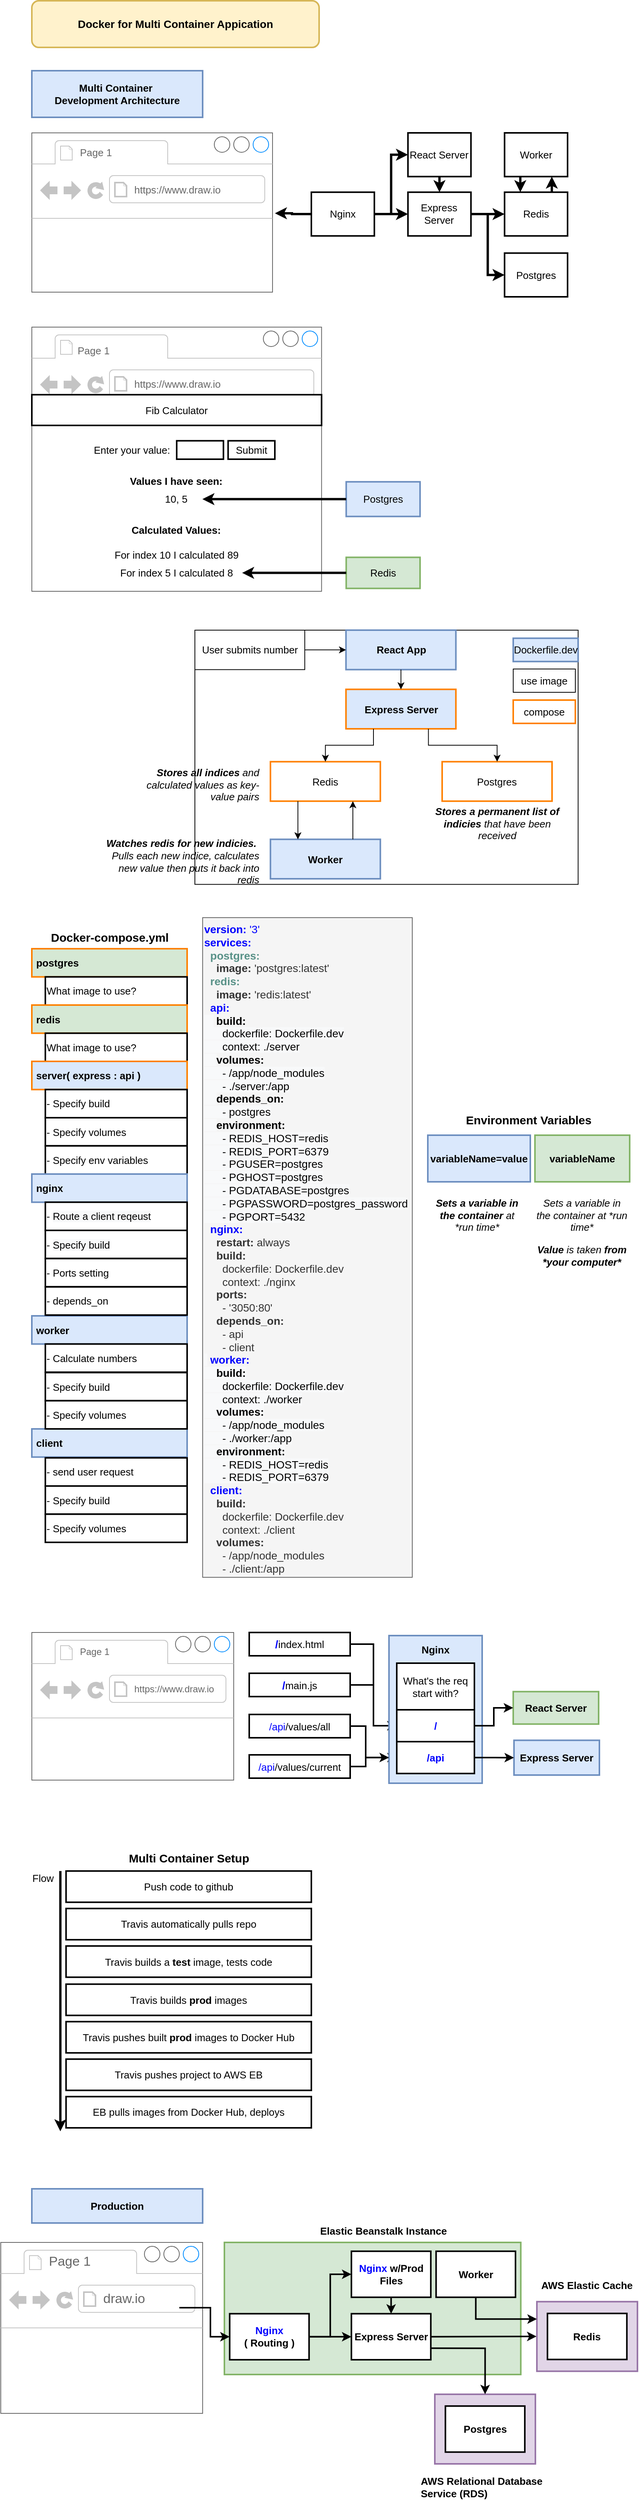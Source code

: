 <mxfile type="device" version="12.6.6"><diagram id="E0kBvN3YvhukCANaVCDS" name="Page-1"><mxGraphModel grid="1" shadow="0" math="0" pageHeight="1169" pageWidth="827" pageScale="1" page="1" fold="1" arrows="1" connect="1" tooltips="1" guides="1" gridSize="10" dy="-377" dx="1422"><root><mxCell id="0"/><mxCell id="1" parent="0"/><mxCell id="G81e2i-982NNiIxAVMLw-1" value="&lt;font style=&quot;font-size: 14px&quot;&gt;&lt;b&gt;Docker for Multi Container Appication&lt;/b&gt;&lt;/font&gt;" parent="1" vertex="1" style="rounded=1;whiteSpace=wrap;html=1;strokeWidth=2;fillColor=#fff2cc;strokeColor=#d6b656;"><mxGeometry as="geometry" height="60" width="370" y="1180" x="40"/></mxCell><mxCell id="G81e2i-982NNiIxAVMLw-2" value="" parent="1" vertex="1" style="strokeWidth=1;shadow=0;dashed=0;align=center;html=1;shape=mxgraph.mockup.containers.browserWindow;rSize=0;fillColor=#ffffff;strokeColor=#666666;mainText=,;recursiveResize=0;fontSize=13;"><mxGeometry as="geometry" height="205" width="310" y="1350" x="40"/></mxCell><mxCell id="G81e2i-982NNiIxAVMLw-3" value="Page 1" parent="G81e2i-982NNiIxAVMLw-2" vertex="1" style="strokeWidth=1;shadow=0;dashed=0;align=center;html=1;shape=mxgraph.mockup.containers.anchor;fontSize=13;fontColor=#666666;align=left;"><mxGeometry as="geometry" height="26" width="110" y="12" x="60"/></mxCell><mxCell id="G81e2i-982NNiIxAVMLw-4" value="https://www.draw.io" parent="G81e2i-982NNiIxAVMLw-2" vertex="1" style="strokeWidth=1;shadow=0;dashed=0;align=center;html=1;shape=mxgraph.mockup.containers.anchor;rSize=0;fontSize=13;fontColor=#666666;align=left;"><mxGeometry as="geometry" height="26" width="250" y="60" x="130"/></mxCell><mxCell id="G81e2i-982NNiIxAVMLw-5" parent="1" style="edgeStyle=orthogonalEdgeStyle;rounded=0;html=1;exitX=0;exitY=0.5;jettySize=auto;orthogonalLoop=1;strokeWidth=3;fontSize=13;entryX=1.01;entryY=0.505;entryDx=0;entryDy=0;entryPerimeter=0;" edge="1" target="G81e2i-982NNiIxAVMLw-2" source="G81e2i-982NNiIxAVMLw-8"><mxGeometry as="geometry" relative="1"><mxPoint as="targetPoint" y="1455" x="360"/></mxGeometry></mxCell><mxCell id="G81e2i-982NNiIxAVMLw-6" value="Multi Container&amp;nbsp;&lt;br&gt;Development Architecture" parent="1" vertex="1" style="rounded=0;whiteSpace=wrap;html=1;strokeWidth=2;fontSize=13;align=center;fillColor=#dae8fc;strokeColor=#6c8ebf;fontStyle=1"><mxGeometry as="geometry" height="60" width="220" y="1270" x="40"/></mxCell><mxCell id="G81e2i-982NNiIxAVMLw-7" value="" parent="1" vertex="1" style="group" connectable="0"><mxGeometry as="geometry" height="211" width="330" y="1350" x="400"/></mxCell><mxCell id="G81e2i-982NNiIxAVMLw-8" value="Nginx" parent="G81e2i-982NNiIxAVMLw-7" vertex="1" style="rounded=0;whiteSpace=wrap;html=1;strokeWidth=2;fontSize=13;align=center;"><mxGeometry as="geometry" height="56.267" width="81.148" y="76.362"/></mxCell><mxCell id="G81e2i-982NNiIxAVMLw-9" value="React Server" parent="G81e2i-982NNiIxAVMLw-7" vertex="1" style="rounded=0;whiteSpace=wrap;html=1;strokeWidth=2;fontSize=13;align=center;"><mxGeometry as="geometry" height="56.267" width="81.148" x="124.426"/></mxCell><mxCell id="G81e2i-982NNiIxAVMLw-10" parent="G81e2i-982NNiIxAVMLw-7" style="edgeStyle=orthogonalEdgeStyle;rounded=0;html=1;exitX=1;exitY=0.5;entryX=0;entryY=0.5;jettySize=auto;orthogonalLoop=1;strokeWidth=3;fontSize=13;" edge="1" target="G81e2i-982NNiIxAVMLw-9" source="G81e2i-982NNiIxAVMLw-8"><mxGeometry as="geometry" relative="1"/></mxCell><mxCell id="G81e2i-982NNiIxAVMLw-11" value="Express Server" parent="G81e2i-982NNiIxAVMLw-7" vertex="1" style="rounded=0;whiteSpace=wrap;html=1;strokeWidth=2;fontSize=13;align=center;"><mxGeometry as="geometry" height="56.267" width="81.148" y="76.362" x="124.426"/></mxCell><mxCell id="G81e2i-982NNiIxAVMLw-12" parent="G81e2i-982NNiIxAVMLw-7" style="edgeStyle=orthogonalEdgeStyle;rounded=0;html=1;exitX=1;exitY=0.5;jettySize=auto;orthogonalLoop=1;strokeWidth=3;fontSize=13;" edge="1" target="G81e2i-982NNiIxAVMLw-11" source="G81e2i-982NNiIxAVMLw-8"><mxGeometry as="geometry" relative="1"/></mxCell><mxCell id="G81e2i-982NNiIxAVMLw-13" parent="G81e2i-982NNiIxAVMLw-7" style="edgeStyle=orthogonalEdgeStyle;rounded=0;html=1;exitX=0.5;exitY=1;entryX=0.5;entryY=0;jettySize=auto;orthogonalLoop=1;strokeWidth=3;fontSize=13;" edge="1" target="G81e2i-982NNiIxAVMLw-11" source="G81e2i-982NNiIxAVMLw-9"><mxGeometry as="geometry" relative="1"/></mxCell><mxCell id="G81e2i-982NNiIxAVMLw-14" value="Redis" parent="G81e2i-982NNiIxAVMLw-7" vertex="1" style="rounded=0;whiteSpace=wrap;html=1;strokeWidth=2;fontSize=13;align=center;"><mxGeometry as="geometry" height="56.267" width="81.148" y="76.362" x="248.852"/></mxCell><mxCell id="G81e2i-982NNiIxAVMLw-15" parent="G81e2i-982NNiIxAVMLw-7" style="edgeStyle=orthogonalEdgeStyle;rounded=0;html=1;exitX=1;exitY=0.5;jettySize=auto;orthogonalLoop=1;strokeWidth=3;fontSize=13;" edge="1" target="G81e2i-982NNiIxAVMLw-14" source="G81e2i-982NNiIxAVMLw-11"><mxGeometry as="geometry" relative="1"/></mxCell><mxCell id="G81e2i-982NNiIxAVMLw-16" value="Postgres" parent="G81e2i-982NNiIxAVMLw-7" vertex="1" style="rounded=0;whiteSpace=wrap;html=1;strokeWidth=2;fontSize=13;align=center;"><mxGeometry as="geometry" height="56.267" width="81.148" y="154.733" x="248.852"/></mxCell><mxCell id="G81e2i-982NNiIxAVMLw-17" parent="G81e2i-982NNiIxAVMLw-7" style="edgeStyle=orthogonalEdgeStyle;rounded=0;html=1;exitX=1;exitY=0.5;entryX=0;entryY=0.5;jettySize=auto;orthogonalLoop=1;strokeWidth=3;fontSize=13;" edge="1" target="G81e2i-982NNiIxAVMLw-16" source="G81e2i-982NNiIxAVMLw-11"><mxGeometry as="geometry" relative="1"/></mxCell><mxCell id="G81e2i-982NNiIxAVMLw-18" parent="G81e2i-982NNiIxAVMLw-7" style="edgeStyle=orthogonalEdgeStyle;rounded=0;html=1;exitX=0.25;exitY=1;entryX=0.25;entryY=0;jettySize=auto;orthogonalLoop=1;strokeWidth=3;fontSize=13;" edge="1" target="G81e2i-982NNiIxAVMLw-14" source="G81e2i-982NNiIxAVMLw-19"><mxGeometry as="geometry" relative="1"/></mxCell><mxCell id="G81e2i-982NNiIxAVMLw-19" value="Worker" parent="G81e2i-982NNiIxAVMLw-7" vertex="1" style="rounded=0;whiteSpace=wrap;html=1;strokeWidth=2;fontSize=13;align=center;"><mxGeometry as="geometry" height="56.267" width="81.148" x="248.852"/></mxCell><mxCell id="G81e2i-982NNiIxAVMLw-20" parent="G81e2i-982NNiIxAVMLw-7" style="edgeStyle=orthogonalEdgeStyle;rounded=0;html=1;exitX=0.75;exitY=0;entryX=0.75;entryY=1;jettySize=auto;orthogonalLoop=1;strokeWidth=3;fontSize=13;" edge="1" target="G81e2i-982NNiIxAVMLw-19" source="G81e2i-982NNiIxAVMLw-14"><mxGeometry as="geometry" relative="1"/></mxCell><mxCell id="G81e2i-982NNiIxAVMLw-21" value="" parent="1" vertex="1" style="group" connectable="0"><mxGeometry as="geometry" height="340" width="500" y="1600" x="40"/></mxCell><mxCell id="G81e2i-982NNiIxAVMLw-22" value="Redis" parent="G81e2i-982NNiIxAVMLw-21" vertex="1" style="rounded=0;whiteSpace=wrap;html=1;strokeWidth=2;fontSize=13;align=center;fillColor=#d5e8d4;strokeColor=#82b366;"><mxGeometry as="geometry" height="40" width="95.12" y="296.28" x="404.88"/></mxCell><mxCell id="G81e2i-982NNiIxAVMLw-23" value="Postgres" parent="G81e2i-982NNiIxAVMLw-21" vertex="1" style="rounded=0;whiteSpace=wrap;html=1;strokeWidth=2;fontSize=13;align=center;fillColor=#dae8fc;strokeColor=#6c8ebf;"><mxGeometry as="geometry" height="44.6" width="95.12" y="199.1" x="404.88"/></mxCell><mxCell id="G81e2i-982NNiIxAVMLw-24" value="" parent="G81e2i-982NNiIxAVMLw-21" vertex="1" style="group" connectable="0"><mxGeometry as="geometry" height="340" width="373.17"/></mxCell><mxCell id="G81e2i-982NNiIxAVMLw-25" value="" parent="G81e2i-982NNiIxAVMLw-24" vertex="1" style="strokeWidth=1;shadow=0;dashed=0;align=center;html=1;shape=mxgraph.mockup.containers.browserWindow;rSize=0;fillColor=#ffffff;strokeColor=#666666;mainText=,;recursiveResize=0;fontSize=13;"><mxGeometry as="geometry" height="340" width="373.17"/></mxCell><mxCell id="G81e2i-982NNiIxAVMLw-26" value="Page 1" parent="G81e2i-982NNiIxAVMLw-24" vertex="1" style="strokeWidth=1;shadow=0;dashed=0;align=center;html=1;shape=mxgraph.mockup.containers.anchor;fontSize=13;fontColor=#666666;align=left;"><mxGeometry as="geometry" height="20.558" width="66.208" y="19.998" x="57.184"/></mxCell><mxCell id="G81e2i-982NNiIxAVMLw-27" value="https://www.draw.io" parent="G81e2i-982NNiIxAVMLw-24" vertex="1" style="strokeWidth=1;shadow=0;dashed=0;align=center;html=1;shape=mxgraph.mockup.containers.anchor;rSize=0;fontSize=13;fontColor=#666666;align=left;"><mxGeometry as="geometry" height="20.558" width="150.472" y="63.002" x="129.996"/></mxCell><mxCell id="G81e2i-982NNiIxAVMLw-28" value="Fib Calculator" parent="G81e2i-982NNiIxAVMLw-24" vertex="1" style="rounded=0;whiteSpace=wrap;html=1;strokeWidth=2;fontSize=13;align=center;"><mxGeometry as="geometry" height="39.535" width="373.17" y="86.977"/></mxCell><mxCell id="G81e2i-982NNiIxAVMLw-29" value="" parent="G81e2i-982NNiIxAVMLw-24" vertex="1" style="rounded=0;whiteSpace=wrap;html=1;strokeWidth=2;fontSize=13;align=center;"><mxGeometry as="geometry" height="23.721" width="60.189" y="146.279" x="186.585"/></mxCell><mxCell id="G81e2i-982NNiIxAVMLw-30" value="Submit" parent="G81e2i-982NNiIxAVMLw-24" vertex="1" style="rounded=0;whiteSpace=wrap;html=1;strokeWidth=2;fontSize=13;align=center;"><mxGeometry as="geometry" height="23.721" width="60.189" y="146.279" x="252.793"/></mxCell><mxCell id="G81e2i-982NNiIxAVMLw-31" value="Enter your value:" parent="G81e2i-982NNiIxAVMLw-24" vertex="1" style="text;html=1;strokeColor=none;fillColor=none;align=center;verticalAlign=middle;whiteSpace=wrap;rounded=0;fontSize=13;"><mxGeometry as="geometry" height="15.814" width="102.321" y="150.233" x="78.245"/></mxCell><mxCell id="G81e2i-982NNiIxAVMLw-32" value="Values I have seen:" parent="G81e2i-982NNiIxAVMLw-24" vertex="1" style="text;html=1;strokeColor=none;fillColor=none;align=center;verticalAlign=middle;whiteSpace=wrap;rounded=0;fontSize=13;fontStyle=1"><mxGeometry as="geometry" height="15.814" width="126.396" y="189.767" x="123.387"/></mxCell><mxCell id="G81e2i-982NNiIxAVMLw-33" value="Calculated Values:" parent="G81e2i-982NNiIxAVMLw-24" vertex="1" style="text;html=1;strokeColor=none;fillColor=none;align=center;verticalAlign=middle;whiteSpace=wrap;rounded=0;fontSize=13;fontStyle=1"><mxGeometry as="geometry" height="15.814" width="126.396" y="253.023" x="123.387"/></mxCell><mxCell id="G81e2i-982NNiIxAVMLw-34" value="For index 10 I calculated 89" parent="G81e2i-982NNiIxAVMLw-24" vertex="1" style="text;html=1;strokeColor=none;fillColor=none;align=center;verticalAlign=middle;whiteSpace=wrap;rounded=0;fontSize=13;"><mxGeometry as="geometry" height="15.814" width="168.528" y="284.651" x="102.321"/></mxCell><mxCell id="G81e2i-982NNiIxAVMLw-35" value="For index 5 I calculated 8" parent="G81e2i-982NNiIxAVMLw-24" vertex="1" style="text;html=1;strokeColor=none;fillColor=none;align=center;verticalAlign=middle;whiteSpace=wrap;rounded=0;fontSize=13;"><mxGeometry as="geometry" height="15.814" width="168.528" y="308.372" x="102.321"/></mxCell><mxCell id="G81e2i-982NNiIxAVMLw-36" value="10, 5" parent="G81e2i-982NNiIxAVMLw-24" vertex="1" style="text;html=1;strokeColor=none;fillColor=none;align=center;verticalAlign=middle;whiteSpace=wrap;rounded=0;fontSize=13;"><mxGeometry as="geometry" height="15.814" width="66.208" y="213.488" x="153.481"/></mxCell><mxCell id="G81e2i-982NNiIxAVMLw-37" parent="G81e2i-982NNiIxAVMLw-21" style="edgeStyle=orthogonalEdgeStyle;rounded=0;orthogonalLoop=1;jettySize=auto;html=1;fontSize=13;strokeWidth=3;" edge="1" target="G81e2i-982NNiIxAVMLw-35" source="G81e2i-982NNiIxAVMLw-22"><mxGeometry as="geometry" relative="1"/></mxCell><mxCell id="G81e2i-982NNiIxAVMLw-38" parent="G81e2i-982NNiIxAVMLw-21" style="edgeStyle=orthogonalEdgeStyle;rounded=0;html=1;exitX=0;exitY=0.5;jettySize=auto;orthogonalLoop=1;strokeWidth=3;fontSize=13;" edge="1" target="G81e2i-982NNiIxAVMLw-36" source="G81e2i-982NNiIxAVMLw-23"><mxGeometry as="geometry" relative="1"/></mxCell><mxCell id="G81e2i-982NNiIxAVMLw-39" value="" parent="1" vertex="1" style="group" connectable="0"><mxGeometry as="geometry" height="327.21" width="493.6" y="1990" x="250"/></mxCell><mxCell id="G81e2i-982NNiIxAVMLw-40" value="" parent="G81e2i-982NNiIxAVMLw-39" vertex="1" style="group;strokeColor=#000000;" connectable="0"><mxGeometry as="geometry" height="327.21" width="493.6"/></mxCell><mxCell id="G81e2i-982NNiIxAVMLw-41" value="User submits number" parent="G81e2i-982NNiIxAVMLw-40" vertex="1" style="rounded=0;whiteSpace=wrap;html=1;strokeWidth=1;fontSize=13;align=center;"><mxGeometry as="geometry" height="50.794" width="141.538"/></mxCell><mxCell id="G81e2i-982NNiIxAVMLw-42" value="React App" parent="G81e2i-982NNiIxAVMLw-40" vertex="1" style="rounded=0;whiteSpace=wrap;html=1;strokeWidth=2;fontSize=13;align=center;fontStyle=1;fillColor=#dae8fc;strokeColor=#6c8ebf;"><mxGeometry as="geometry" height="50.794" width="141.538" x="194.615"/></mxCell><mxCell id="G81e2i-982NNiIxAVMLw-43" value="Express Server" parent="G81e2i-982NNiIxAVMLw-40" vertex="1" style="rounded=0;whiteSpace=wrap;html=1;strokeWidth=2;fontSize=13;align=center;fontStyle=1;fillColor=#dae8fc;strokeColor=#FF8000;"><mxGeometry as="geometry" height="50.794" width="141.538" y="76.19" x="194.615"/></mxCell><mxCell id="G81e2i-982NNiIxAVMLw-44" value="Postgres" parent="G81e2i-982NNiIxAVMLw-40" vertex="1" style="rounded=0;whiteSpace=wrap;html=1;strokeWidth=2;fontSize=13;align=center;fontStyle=0;strokeColor=#FF8000;"><mxGeometry as="geometry" height="50.794" width="141.538" y="169.312" x="318.462"/></mxCell><mxCell id="G81e2i-982NNiIxAVMLw-45" value="Redis" parent="G81e2i-982NNiIxAVMLw-40" vertex="1" style="rounded=0;whiteSpace=wrap;html=1;strokeWidth=2;fontSize=13;align=center;fontStyle=0;strokeColor=#FF8000;"><mxGeometry as="geometry" height="50.794" width="141.538" y="169.312" x="97.308"/></mxCell><mxCell id="G81e2i-982NNiIxAVMLw-46" value="Worker" parent="G81e2i-982NNiIxAVMLw-40" vertex="1" style="rounded=0;whiteSpace=wrap;html=1;strokeWidth=2;fontSize=13;align=center;fontStyle=1;fillColor=#dae8fc;strokeColor=#6c8ebf;"><mxGeometry as="geometry" height="50.794" width="141.538" y="269.206" x="97.308"/></mxCell><mxCell id="G81e2i-982NNiIxAVMLw-47" parent="G81e2i-982NNiIxAVMLw-40" style="edgeStyle=orthogonalEdgeStyle;rounded=0;html=1;exitX=1;exitY=0.5;jettySize=auto;orthogonalLoop=1;strokeWidth=1;fontSize=13;" edge="1" target="G81e2i-982NNiIxAVMLw-42" source="G81e2i-982NNiIxAVMLw-41"><mxGeometry as="geometry" relative="1"/></mxCell><mxCell id="G81e2i-982NNiIxAVMLw-48" parent="G81e2i-982NNiIxAVMLw-40" style="edgeStyle=orthogonalEdgeStyle;rounded=0;html=1;exitX=0.5;exitY=1;jettySize=auto;orthogonalLoop=1;strokeWidth=1;fontSize=13;" edge="1" target="G81e2i-982NNiIxAVMLw-43" source="G81e2i-982NNiIxAVMLw-42"><mxGeometry as="geometry" relative="1"/></mxCell><mxCell id="G81e2i-982NNiIxAVMLw-49" parent="G81e2i-982NNiIxAVMLw-40" style="edgeStyle=orthogonalEdgeStyle;rounded=0;html=1;exitX=0.75;exitY=1;jettySize=auto;orthogonalLoop=1;strokeWidth=1;fontSize=13;" edge="1" target="G81e2i-982NNiIxAVMLw-44" source="G81e2i-982NNiIxAVMLw-43"><mxGeometry as="geometry" relative="1"/></mxCell><mxCell id="G81e2i-982NNiIxAVMLw-50" parent="G81e2i-982NNiIxAVMLw-40" style="edgeStyle=orthogonalEdgeStyle;rounded=0;html=1;exitX=0.25;exitY=1;entryX=0.5;entryY=0;jettySize=auto;orthogonalLoop=1;strokeWidth=1;fontSize=13;" edge="1" target="G81e2i-982NNiIxAVMLw-45" source="G81e2i-982NNiIxAVMLw-43"><mxGeometry as="geometry" relative="1"/></mxCell><mxCell id="G81e2i-982NNiIxAVMLw-51" parent="G81e2i-982NNiIxAVMLw-40" style="edgeStyle=orthogonalEdgeStyle;rounded=0;html=1;exitX=0.25;exitY=1;entryX=0.25;entryY=0;jettySize=auto;orthogonalLoop=1;strokeWidth=1;fontSize=13;" edge="1" target="G81e2i-982NNiIxAVMLw-46" source="G81e2i-982NNiIxAVMLw-45"><mxGeometry as="geometry" relative="1"/></mxCell><mxCell id="G81e2i-982NNiIxAVMLw-52" parent="G81e2i-982NNiIxAVMLw-40" style="edgeStyle=orthogonalEdgeStyle;rounded=0;html=1;exitX=0.75;exitY=0;entryX=0.75;entryY=1;jettySize=auto;orthogonalLoop=1;strokeWidth=1;fontSize=13;" edge="1" target="G81e2i-982NNiIxAVMLw-45" source="G81e2i-982NNiIxAVMLw-46"><mxGeometry as="geometry" relative="1"/></mxCell><mxCell id="G81e2i-982NNiIxAVMLw-53" value="&lt;b&gt;Stores a permanent list of indicies&lt;/b&gt; that have been received" parent="G81e2i-982NNiIxAVMLw-40" vertex="1" style="text;html=1;strokeColor=none;fillColor=none;align=center;verticalAlign=middle;whiteSpace=wrap;rounded=0;fontSize=13;fontStyle=2;strokeWidth=1;"><mxGeometry as="geometry" height="58" width="175" y="220.11" x="301.73"/></mxCell><mxCell id="G81e2i-982NNiIxAVMLw-54" value="&lt;b&gt;Stores all indices&lt;/b&gt; and calculated values as key-value pairs" parent="G81e2i-982NNiIxAVMLw-40" vertex="1" style="text;html=1;strokeColor=none;fillColor=none;align=right;verticalAlign=middle;whiteSpace=wrap;rounded=0;fontSize=13;fontStyle=2;strokeWidth=1;"><mxGeometry as="geometry" height="58" width="175" y="170" x="-90"/></mxCell><mxCell id="G81e2i-982NNiIxAVMLw-55" value="&lt;b&gt;Watches redis for new indicies.&lt;/b&gt;&amp;nbsp; Pulls each new indice, calculates new value then puts it back into redis" parent="G81e2i-982NNiIxAVMLw-40" vertex="1" style="text;html=1;strokeColor=none;fillColor=none;align=right;verticalAlign=middle;whiteSpace=wrap;rounded=0;fontSize=13;fontStyle=2;strokeWidth=1;"><mxGeometry as="geometry" height="58" width="205" y="269.21" x="-120"/></mxCell><mxCell id="e1HTpiHusppw3gyKf6fD-1" value="Dockerfile.dev" parent="G81e2i-982NNiIxAVMLw-40" vertex="1" style="rounded=0;whiteSpace=wrap;html=1;strokeWidth=2;fontSize=13;align=center;fontStyle=0;fillColor=#dae8fc;strokeColor=#6c8ebf;"><mxGeometry as="geometry" height="30" width="83.6" y="10.4" x="410"/></mxCell><mxCell id="e1HTpiHusppw3gyKf6fD-2" value="use image" parent="1" vertex="1" style="rounded=0;whiteSpace=wrap;html=1;strokeWidth=1;fontSize=13;align=center;fontStyle=0"><mxGeometry as="geometry" height="30" width="80" y="2040" x="660"/></mxCell><mxCell id="e1HTpiHusppw3gyKf6fD-3" value="Docker-compose.yml" parent="1" vertex="1" style="text;html=1;strokeColor=none;fillColor=none;align=center;verticalAlign=middle;whiteSpace=wrap;rounded=0;fontSize=15;fontStyle=1"><mxGeometry as="geometry" height="30" width="172.5" y="2370" x="53.75"/></mxCell><mxCell id="e1HTpiHusppw3gyKf6fD-4" value="&amp;nbsp;postgres" parent="1" vertex="1" style="rounded=0;whiteSpace=wrap;html=1;strokeWidth=2;fontSize=13;align=left;fillColor=#d5e8d4;strokeColor=#FF8000;fontStyle=1"><mxGeometry as="geometry" height="36.25" width="200" y="2400" x="40"/></mxCell><mxCell id="e1HTpiHusppw3gyKf6fD-5" value="What image to use?" parent="1" vertex="1" style="rounded=0;whiteSpace=wrap;html=1;strokeWidth=2;fontSize=13;align=left;"><mxGeometry as="geometry" height="36.25" width="182.609" y="2436.25" x="57.391"/></mxCell><mxCell id="e1HTpiHusppw3gyKf6fD-6" value="&amp;nbsp;redis" parent="1" vertex="1" style="rounded=0;whiteSpace=wrap;html=1;strokeWidth=2;fontSize=13;align=left;fillColor=#d5e8d4;strokeColor=#FF8000;fontStyle=1"><mxGeometry as="geometry" height="36.25" width="200" y="2472.5" x="40"/></mxCell><mxCell id="e1HTpiHusppw3gyKf6fD-7" value="What image to use?" parent="1" vertex="1" style="rounded=0;whiteSpace=wrap;html=1;strokeWidth=2;fontSize=13;align=left;"><mxGeometry as="geometry" height="36.25" width="182.609" y="2508.75" x="57.391"/></mxCell><mxCell id="e1HTpiHusppw3gyKf6fD-8" value="&amp;nbsp;server( express : api )" parent="1" vertex="1" style="rounded=0;whiteSpace=wrap;html=1;strokeWidth=2;fontSize=13;align=left;fillColor=#dae8fc;strokeColor=#FF8000;fontStyle=1"><mxGeometry as="geometry" height="36.25" width="200" y="2545" x="40"/></mxCell><mxCell id="e1HTpiHusppw3gyKf6fD-9" value="- Specify build" parent="1" vertex="1" style="rounded=0;whiteSpace=wrap;html=1;strokeWidth=2;fontSize=13;align=left;"><mxGeometry as="geometry" height="36.25" width="182.609" y="2581.25" x="57.391"/></mxCell><mxCell id="e1HTpiHusppw3gyKf6fD-10" value="- Specify volumes" parent="1" vertex="1" style="rounded=0;whiteSpace=wrap;html=1;strokeWidth=2;fontSize=13;align=left;"><mxGeometry as="geometry" height="36.25" width="182.609" y="2617.5" x="57.391"/></mxCell><mxCell id="e1HTpiHusppw3gyKf6fD-11" value="- Specify env variables" parent="1" vertex="1" style="rounded=0;whiteSpace=wrap;html=1;strokeWidth=2;fontSize=13;align=left;"><mxGeometry as="geometry" height="36.25" width="182.609" y="2653.75" x="57.391"/></mxCell><mxCell id="e1HTpiHusppw3gyKf6fD-12" value="&amp;nbsp;nginx" parent="1" vertex="1" style="rounded=0;whiteSpace=wrap;html=1;strokeWidth=2;fontSize=13;align=left;fillColor=#dae8fc;strokeColor=#6c8ebf;fontStyle=1"><mxGeometry as="geometry" height="36.25" width="200" y="2690" x="40"/></mxCell><mxCell id="e1HTpiHusppw3gyKf6fD-13" value="-&amp;nbsp;&lt;span style=&quot;background-color: rgb(248 , 249 , 250) ; color: rgb(0 , 0 , 0) ; display: inline ; float: none ; font-family: &amp;#34;helvetica&amp;#34; ; font-size: 13px ; font-style: normal ; font-variant: normal ; font-weight: normal ; letter-spacing: normal ; line-height: 1.2 ; overflow-wrap: normal ; text-align: left ; text-decoration: none ; text-indent: 0px ; text-transform: none ; white-space: normal ; word-spacing: 0px&quot;&gt;&lt;/span&gt;&lt;span style=&quot;display: inline ; float: none ; background-color: rgb(248 , 249 , 250) ; color: rgb(0 , 0 , 0) ; font-family: &amp;#34;helvetica&amp;#34; ; font-size: 13px ; font-style: normal ; font-variant: normal ; font-weight: normal ; letter-spacing: normal ; line-height: 1.2 ; overflow-wrap: normal ; text-align: left ; text-decoration: none ; text-indent: 0px ; text-transform: none ; white-space: normal ; word-spacing: 0px&quot;&gt;Specify build&lt;/span&gt;" parent="1" vertex="1" style="rounded=0;whiteSpace=wrap;html=1;strokeWidth=2;fontSize=13;align=left;"><mxGeometry as="geometry" height="36.25" width="182.609" y="2762.5" x="57.391"/></mxCell><mxCell id="e1HTpiHusppw3gyKf6fD-14" value="- Ports setting" parent="1" vertex="1" style="rounded=0;whiteSpace=wrap;html=1;strokeWidth=2;fontSize=13;align=left;"><mxGeometry as="geometry" height="36.25" width="182.609" y="2798.75" x="57.391"/></mxCell><mxCell id="e1HTpiHusppw3gyKf6fD-15" value="&amp;nbsp;worker&amp;nbsp;" parent="1" vertex="1" style="rounded=0;whiteSpace=wrap;html=1;strokeWidth=2;fontSize=13;align=left;fillColor=#dae8fc;strokeColor=#6c8ebf;fontStyle=1"><mxGeometry as="geometry" height="36.25" width="200" y="2872.5" x="40"/></mxCell><mxCell id="e1HTpiHusppw3gyKf6fD-16" value="- Calculate numbers" parent="1" vertex="1" style="rounded=0;whiteSpace=wrap;html=1;strokeWidth=2;fontSize=13;align=left;"><mxGeometry as="geometry" height="36.25" width="182.609" y="2908.75" x="57.391"/></mxCell><mxCell id="e1HTpiHusppw3gyKf6fD-20" value="&amp;nbsp;client" parent="1" vertex="1" style="rounded=0;whiteSpace=wrap;html=1;strokeWidth=2;fontSize=13;align=left;fillColor=#dae8fc;strokeColor=#6c8ebf;fontStyle=1"><mxGeometry as="geometry" height="36.25" width="200" y="3018" x="40"/></mxCell><mxCell id="e1HTpiHusppw3gyKf6fD-21" value="- send user request" parent="1" vertex="1" style="rounded=0;whiteSpace=wrap;html=1;strokeWidth=2;fontSize=13;align=left;"><mxGeometry as="geometry" height="36.25" width="182.609" y="3055.25" x="57.391"/></mxCell><mxCell id="e1HTpiHusppw3gyKf6fD-22" value="- &lt;span style=&quot;display: inline ; float: none ; background-color: rgb(248 , 249 , 250) ; color: rgb(0 , 0 , 0) ; font-family: &amp;#34;helvetica&amp;#34; ; font-size: 13px ; font-style: normal ; font-variant: normal ; font-weight: normal ; letter-spacing: normal ; line-height: 1.2 ; overflow-wrap: normal ; text-align: left ; text-decoration: none ; text-indent: 0px ; text-transform: none ; white-space: normal ; word-spacing: 0px&quot;&gt;Route a client reqeust&lt;/span&gt;" parent="1" vertex="1" style="rounded=0;whiteSpace=wrap;html=1;strokeWidth=2;fontSize=13;align=left;"><mxGeometry as="geometry" height="36.25" width="182.609" y="2726.25" x="57.391"/></mxCell><mxCell id="e1HTpiHusppw3gyKf6fD-23" value="- depends_on" parent="1" vertex="1" style="rounded=0;whiteSpace=wrap;html=1;strokeWidth=2;fontSize=13;align=left;"><mxGeometry as="geometry" height="36.25" width="182.609" y="2835.25" x="57.391"/></mxCell><mxCell id="e1HTpiHusppw3gyKf6fD-24" value="- Specify build" parent="1" vertex="1" style="rounded=0;whiteSpace=wrap;html=1;strokeWidth=2;fontSize=13;align=left;"><mxGeometry as="geometry" height="36.25" width="182.609" y="2945.5" x="57.391"/></mxCell><mxCell id="e1HTpiHusppw3gyKf6fD-25" value="- Specify volumes" parent="1" vertex="1" style="rounded=0;whiteSpace=wrap;html=1;strokeWidth=2;fontSize=13;align=left;"><mxGeometry as="geometry" height="36.25" width="182.609" y="2981.75" x="57.391"/></mxCell><mxCell id="e1HTpiHusppw3gyKf6fD-26" value="- Specify build" parent="1" vertex="1" style="rounded=0;whiteSpace=wrap;html=1;strokeWidth=2;fontSize=13;align=left;"><mxGeometry as="geometry" height="36.25" width="182.609" y="3091.5" x="57.391"/></mxCell><mxCell id="e1HTpiHusppw3gyKf6fD-27" value="- Specify volumes" parent="1" vertex="1" style="rounded=0;whiteSpace=wrap;html=1;strokeWidth=2;fontSize=13;align=left;"><mxGeometry as="geometry" height="36.25" width="182.609" y="3127.75" x="57.391"/></mxCell><mxCell id="e1HTpiHusppw3gyKf6fD-28" value="&lt;font color=&quot;#0000ff&quot; style=&quot;font-size: 14px&quot;&gt;&lt;b style=&quot;font-size: 14px&quot;&gt;version:&lt;/b&gt; '3'&lt;/font&gt;&lt;br style=&quot;font-size: 14px&quot;&gt;&lt;font color=&quot;#0000ff&quot; style=&quot;font-size: 14px&quot;&gt;&lt;b style=&quot;font-size: 14px&quot;&gt;services:&lt;/b&gt; &lt;/font&gt;&lt;br style=&quot;font-size: 14px&quot;&gt;&lt;font color=&quot;#589187&quot; style=&quot;font-size: 14px&quot;&gt;&amp;nbsp; &lt;b style=&quot;font-size: 14px&quot;&gt;postgres: &lt;/b&gt;&lt;/font&gt;&lt;br style=&quot;font-size: 14px&quot;&gt;&amp;nbsp;&amp;nbsp;&amp;nbsp; &lt;b style=&quot;font-size: 14px&quot;&gt;image:&lt;/b&gt; 'postgres:latest' &lt;br style=&quot;font-size: 14px&quot;&gt;&lt;font color=&quot;#589187&quot; style=&quot;font-size: 14px&quot;&gt;&amp;nbsp; &lt;b style=&quot;font-size: 14px&quot;&gt;redis: &lt;/b&gt;&lt;/font&gt;&lt;br style=&quot;font-size: 14px&quot;&gt;&amp;nbsp;&amp;nbsp;&amp;nbsp; &lt;b style=&quot;font-size: 14px&quot;&gt;image:&lt;/b&gt; 'redis:latest'&amp;nbsp;&lt;br&gt;&lt;b style=&quot;color: rgb(0 , 0 , 0) ; font-family: &amp;#34;helvetica&amp;#34; ; font-size: 14px ; font-style: normal ; font-variant: normal ; font-weight: 700 ; letter-spacing: normal ; text-align: left ; text-decoration: none ; text-indent: 0px ; text-transform: none ; white-space: normal ; word-spacing: 0px&quot;&gt;&lt;font color=&quot;#0000ff&quot; style=&quot;font-size: 14px&quot;&gt;&amp;nbsp; api:&lt;/font&gt;&lt;/b&gt;&lt;br style=&quot;color: rgb(0 , 0 , 0) ; font-family: &amp;#34;helvetica&amp;#34; ; font-size: 14px ; font-style: normal ; font-variant: normal ; font-weight: 400 ; letter-spacing: normal ; text-align: left ; text-decoration: none ; text-indent: 0px ; text-transform: none ; white-space: normal ; word-spacing: 0px&quot;&gt;&lt;span style=&quot;display: inline ; float: none ; background-color: rgb(248 , 249 , 250) ; color: rgb(0 , 0 , 0) ; font-family: &amp;#34;helvetica&amp;#34; ; font-size: 14px ; font-style: normal ; font-variant: normal ; font-weight: normal ; letter-spacing: normal ; line-height: 1.2 ; overflow-wrap: normal ; text-align: left ; text-decoration: none ; text-indent: 0px ; text-transform: none ; white-space: normal ; word-spacing: 0px&quot;&gt;&amp;nbsp;&amp;nbsp;&amp;nbsp;&lt;/span&gt;&lt;b style=&quot;color: rgb(0 , 0 , 0) ; font-family: &amp;#34;helvetica&amp;#34; ; font-size: 14px ; font-style: normal ; font-variant: normal ; font-weight: 700 ; letter-spacing: normal ; text-align: left ; text-decoration: none ; text-indent: 0px ; text-transform: none ; white-space: normal ; word-spacing: 0px&quot;&gt; build: &lt;/b&gt;&lt;br style=&quot;color: rgb(0 , 0 , 0) ; font-family: &amp;#34;helvetica&amp;#34; ; font-size: 14px ; font-style: normal ; font-variant: normal ; font-weight: 400 ; letter-spacing: normal ; text-align: left ; text-decoration: none ; text-indent: 0px ; text-transform: none ; white-space: normal ; word-spacing: 0px&quot;&gt;&lt;span style=&quot;display: inline ; float: none ; background-color: rgb(248 , 249 , 250) ; color: rgb(0 , 0 , 0) ; font-family: &amp;#34;helvetica&amp;#34; ; font-size: 14px ; font-style: normal ; font-variant: normal ; font-weight: normal ; letter-spacing: normal ; line-height: 1.2 ; overflow-wrap: normal ; text-align: left ; text-decoration: none ; text-indent: 0px ; text-transform: none ; white-space: normal ; word-spacing: 0px&quot;&gt;&amp;nbsp;&amp;nbsp;&amp;nbsp;&amp;nbsp;&amp;nbsp; dockerfile: Dockerfile.dev &lt;/span&gt;&lt;br style=&quot;color: rgb(0 , 0 , 0) ; font-family: &amp;#34;helvetica&amp;#34; ; font-size: 14px ; font-style: normal ; font-variant: normal ; font-weight: 400 ; letter-spacing: normal ; text-align: left ; text-decoration: none ; text-indent: 0px ; text-transform: none ; white-space: normal ; word-spacing: 0px&quot;&gt;&lt;span style=&quot;display: inline ; float: none ; background-color: rgb(248 , 249 , 250) ; color: rgb(0 , 0 , 0) ; font-family: &amp;#34;helvetica&amp;#34; ; font-size: 14px ; font-style: normal ; font-variant: normal ; font-weight: normal ; letter-spacing: normal ; line-height: 1.2 ; overflow-wrap: normal ; text-align: left ; text-decoration: none ; text-indent: 0px ; text-transform: none ; white-space: normal ; word-spacing: 0px&quot;&gt;&amp;nbsp;&amp;nbsp;&amp;nbsp;&amp;nbsp;&amp;nbsp; context: ./server &lt;/span&gt;&lt;br style=&quot;color: rgb(0 , 0 , 0) ; font-family: &amp;#34;helvetica&amp;#34; ; font-size: 14px ; font-style: normal ; font-variant: normal ; font-weight: 400 ; letter-spacing: normal ; text-align: left ; text-decoration: none ; text-indent: 0px ; text-transform: none ; white-space: normal ; word-spacing: 0px&quot;&gt;&lt;span style=&quot;display: inline ; float: none ; background-color: rgb(248 , 249 , 250) ; color: rgb(0 , 0 , 0) ; font-family: &amp;#34;helvetica&amp;#34; ; font-size: 14px ; font-style: normal ; font-variant: normal ; font-weight: normal ; letter-spacing: normal ; line-height: 1.2 ; overflow-wrap: normal ; text-align: left ; text-decoration: none ; text-indent: 0px ; text-transform: none ; white-space: normal ; word-spacing: 0px&quot;&gt;&amp;nbsp;&amp;nbsp;&amp;nbsp; &lt;/span&gt;&lt;b style=&quot;color: rgb(0 , 0 , 0) ; font-family: &amp;#34;helvetica&amp;#34; ; font-size: 14px ; font-style: normal ; font-variant: normal ; font-weight: 700 ; letter-spacing: normal ; text-align: left ; text-decoration: none ; text-indent: 0px ; text-transform: none ; white-space: normal ; word-spacing: 0px&quot;&gt;volumes: &lt;/b&gt;&lt;br style=&quot;color: rgb(0 , 0 , 0) ; font-family: &amp;#34;helvetica&amp;#34; ; font-size: 14px ; font-style: normal ; font-variant: normal ; font-weight: 400 ; letter-spacing: normal ; text-align: left ; text-decoration: none ; text-indent: 0px ; text-transform: none ; white-space: normal ; word-spacing: 0px&quot;&gt;&lt;span style=&quot;display: inline ; float: none ; background-color: rgb(248 , 249 , 250) ; color: rgb(0 , 0 , 0) ; font-family: &amp;#34;helvetica&amp;#34; ; font-size: 14px ; font-style: normal ; font-variant: normal ; font-weight: normal ; letter-spacing: normal ; line-height: 1.2 ; overflow-wrap: normal ; text-align: left ; text-decoration: none ; text-indent: 0px ; text-transform: none ; white-space: normal ; word-spacing: 0px&quot;&gt;&amp;nbsp;&amp;nbsp;&amp;nbsp;&amp;nbsp;&amp;nbsp; - /app/node_modules&lt;/span&gt;&lt;br style=&quot;color: rgb(0 , 0 , 0) ; font-family: &amp;#34;helvetica&amp;#34; ; font-size: 14px ; font-style: normal ; font-variant: normal ; font-weight: 400 ; letter-spacing: normal ; text-align: left ; text-decoration: none ; text-indent: 0px ; text-transform: none ; white-space: normal ; word-spacing: 0px&quot;&gt;&lt;span style=&quot;display: inline ; float: none ; background-color: rgb(248 , 249 , 250) ; color: rgb(0 , 0 , 0) ; font-family: &amp;#34;helvetica&amp;#34; ; font-size: 14px ; font-style: normal ; font-variant: normal ; font-weight: normal ; letter-spacing: normal ; line-height: 1.2 ; overflow-wrap: normal ; text-align: left ; text-decoration: none ; text-indent: 0px ; text-transform: none ; white-space: normal ; word-spacing: 0px&quot;&gt;&amp;nbsp;&amp;nbsp;&amp;nbsp;&amp;nbsp;&amp;nbsp; - ./server:/app&lt;/span&gt;&lt;br style=&quot;color: rgb(0 , 0 , 0) ; font-family: &amp;#34;helvetica&amp;#34; ; font-size: 14px ; font-style: normal ; font-variant: normal ; font-weight: 400 ; letter-spacing: normal ; text-align: left ; text-decoration: none ; text-indent: 0px ; text-transform: none ; white-space: normal ; word-spacing: 0px&quot;&gt;&lt;span style=&quot;display: inline ; float: none ; background-color: rgb(248 , 249 , 250) ; color: rgb(0 , 0 , 0) ; font-family: &amp;#34;helvetica&amp;#34; ; font-size: 14px ; font-style: normal ; font-variant: normal ; font-weight: normal ; letter-spacing: normal ; line-height: 1.2 ; overflow-wrap: normal ; text-align: left ; text-decoration: none ; text-indent: 0px ; text-transform: none ; white-space: normal ; word-spacing: 0px&quot;&gt;&amp;nbsp;&amp;nbsp;&amp;nbsp; &lt;/span&gt;&lt;b style=&quot;color: rgb(0 , 0 , 0) ; font-family: &amp;#34;helvetica&amp;#34; ; font-size: 14px ; font-style: normal ; font-variant: normal ; font-weight: 700 ; letter-spacing: normal ; text-align: left ; text-decoration: none ; text-indent: 0px ; text-transform: none ; white-space: normal ; word-spacing: 0px&quot;&gt;depends_on:&lt;/b&gt;&lt;span style=&quot;display: inline ; float: none ; background-color: rgb(248 , 249 , 250) ; color: rgb(0 , 0 , 0) ; font-family: &amp;#34;helvetica&amp;#34; ; font-size: 14px ; font-style: normal ; font-variant: normal ; font-weight: normal ; letter-spacing: normal ; line-height: 1.2 ; overflow-wrap: normal ; text-align: left ; text-decoration: none ; text-indent: 0px ; text-transform: none ; white-space: normal ; word-spacing: 0px&quot;&gt; &lt;/span&gt;&lt;br style=&quot;color: rgb(0 , 0 , 0) ; font-family: &amp;#34;helvetica&amp;#34; ; font-size: 14px ; font-style: normal ; font-variant: normal ; font-weight: 400 ; letter-spacing: normal ; text-align: left ; text-decoration: none ; text-indent: 0px ; text-transform: none ; white-space: normal ; word-spacing: 0px&quot;&gt;&lt;span style=&quot;display: inline ; float: none ; background-color: rgb(248 , 249 , 250) ; color: rgb(0 , 0 , 0) ; font-family: &amp;#34;helvetica&amp;#34; ; font-size: 14px ; font-style: normal ; font-variant: normal ; font-weight: normal ; letter-spacing: normal ; line-height: 1.2 ; overflow-wrap: normal ; text-align: left ; text-decoration: none ; text-indent: 0px ; text-transform: none ; white-space: normal ; word-spacing: 0px&quot;&gt;&amp;nbsp;&amp;nbsp;&amp;nbsp;&amp;nbsp;&amp;nbsp; - postgres &lt;/span&gt;&lt;br style=&quot;color: rgb(0 , 0 , 0) ; font-family: &amp;#34;helvetica&amp;#34; ; font-size: 14px ; font-style: normal ; font-variant: normal ; font-weight: 400 ; letter-spacing: normal ; text-align: left ; text-decoration: none ; text-indent: 0px ; text-transform: none ; white-space: normal ; word-spacing: 0px&quot;&gt;&lt;span style=&quot;display: inline ; float: none ; background-color: rgb(248 , 249 , 250) ; color: rgb(0 , 0 , 0) ; font-family: &amp;#34;helvetica&amp;#34; ; font-size: 14px ; font-style: normal ; font-variant: normal ; font-weight: normal ; letter-spacing: normal ; line-height: 1.2 ; overflow-wrap: normal ; text-align: left ; text-decoration: none ; text-indent: 0px ; text-transform: none ; white-space: normal ; word-spacing: 0px&quot;&gt;&amp;nbsp;&amp;nbsp;&amp;nbsp; &lt;/span&gt;&lt;b style=&quot;color: rgb(0 , 0 , 0) ; font-family: &amp;#34;helvetica&amp;#34; ; font-size: 14px ; font-style: normal ; font-variant: normal ; font-weight: 700 ; letter-spacing: normal ; text-align: left ; text-decoration: none ; text-indent: 0px ; text-transform: none ; white-space: normal ; word-spacing: 0px&quot;&gt;environment: &lt;/b&gt;&lt;br style=&quot;color: rgb(0 , 0 , 0) ; font-family: &amp;#34;helvetica&amp;#34; ; font-size: 14px ; font-style: normal ; font-variant: normal ; font-weight: 400 ; letter-spacing: normal ; text-align: left ; text-decoration: none ; text-indent: 0px ; text-transform: none ; white-space: normal ; word-spacing: 0px&quot;&gt;&lt;span style=&quot;display: inline ; float: none ; background-color: rgb(248 , 249 , 250) ; color: rgb(0 , 0 , 0) ; font-family: &amp;#34;helvetica&amp;#34; ; font-size: 14px ; font-style: normal ; font-variant: normal ; font-weight: normal ; letter-spacing: normal ; line-height: 1.2 ; overflow-wrap: normal ; text-align: left ; text-decoration: none ; text-indent: 0px ; text-transform: none ; white-space: normal ; word-spacing: 0px&quot;&gt;&amp;nbsp;&amp;nbsp;&amp;nbsp;&amp;nbsp;&amp;nbsp; - REDIS_HOST=redis &lt;/span&gt;&lt;br style=&quot;color: rgb(0 , 0 , 0) ; font-family: &amp;#34;helvetica&amp;#34; ; font-size: 14px ; font-style: normal ; font-variant: normal ; font-weight: 400 ; letter-spacing: normal ; text-align: left ; text-decoration: none ; text-indent: 0px ; text-transform: none ; white-space: normal ; word-spacing: 0px&quot;&gt;&lt;span style=&quot;display: inline ; float: none ; background-color: rgb(248 , 249 , 250) ; color: rgb(0 , 0 , 0) ; font-family: &amp;#34;helvetica&amp;#34; ; font-size: 14px ; font-style: normal ; font-variant: normal ; font-weight: normal ; letter-spacing: normal ; line-height: 1.2 ; overflow-wrap: normal ; text-align: left ; text-decoration: none ; text-indent: 0px ; text-transform: none ; white-space: normal ; word-spacing: 0px&quot;&gt;&amp;nbsp;&amp;nbsp;&amp;nbsp;&amp;nbsp;&amp;nbsp; - REDIS_PORT=6379 &lt;/span&gt;&lt;br style=&quot;color: rgb(0 , 0 , 0) ; font-family: &amp;#34;helvetica&amp;#34; ; font-size: 14px ; font-style: normal ; font-variant: normal ; font-weight: 400 ; letter-spacing: normal ; text-align: left ; text-decoration: none ; text-indent: 0px ; text-transform: none ; white-space: normal ; word-spacing: 0px&quot;&gt;&lt;span style=&quot;display: inline ; float: none ; background-color: rgb(248 , 249 , 250) ; color: rgb(0 , 0 , 0) ; font-family: &amp;#34;helvetica&amp;#34; ; font-size: 14px ; font-style: normal ; font-variant: normal ; font-weight: normal ; letter-spacing: normal ; line-height: 1.2 ; overflow-wrap: normal ; text-align: left ; text-decoration: none ; text-indent: 0px ; text-transform: none ; white-space: normal ; word-spacing: 0px&quot;&gt;&amp;nbsp;&amp;nbsp;&amp;nbsp;&amp;nbsp;&amp;nbsp; - PGUSER=postgres &lt;/span&gt;&lt;br style=&quot;color: rgb(0 , 0 , 0) ; font-family: &amp;#34;helvetica&amp;#34; ; font-size: 14px ; font-style: normal ; font-variant: normal ; font-weight: 400 ; letter-spacing: normal ; text-align: left ; text-decoration: none ; text-indent: 0px ; text-transform: none ; white-space: normal ; word-spacing: 0px&quot;&gt;&lt;span style=&quot;display: inline ; float: none ; background-color: rgb(248 , 249 , 250) ; color: rgb(0 , 0 , 0) ; font-family: &amp;#34;helvetica&amp;#34; ; font-size: 14px ; font-style: normal ; font-variant: normal ; font-weight: normal ; letter-spacing: normal ; line-height: 1.2 ; overflow-wrap: normal ; text-align: left ; text-decoration: none ; text-indent: 0px ; text-transform: none ; white-space: normal ; word-spacing: 0px&quot;&gt;&amp;nbsp;&amp;nbsp;&amp;nbsp;&amp;nbsp;&amp;nbsp; - PGHOST=postgres&lt;/span&gt;&lt;br style=&quot;color: rgb(0 , 0 , 0) ; font-family: &amp;#34;helvetica&amp;#34; ; font-size: 14px ; font-style: normal ; font-variant: normal ; font-weight: 400 ; letter-spacing: normal ; text-align: left ; text-decoration: none ; text-indent: 0px ; text-transform: none ; white-space: normal ; word-spacing: 0px&quot;&gt;&lt;span style=&quot;display: inline ; float: none ; background-color: rgb(248 , 249 , 250) ; color: rgb(0 , 0 , 0) ; font-family: &amp;#34;helvetica&amp;#34; ; font-size: 14px ; font-style: normal ; font-variant: normal ; font-weight: normal ; letter-spacing: normal ; line-height: 1.2 ; overflow-wrap: normal ; text-align: left ; text-decoration: none ; text-indent: 0px ; text-transform: none ; white-space: normal ; word-spacing: 0px&quot;&gt;&amp;nbsp;&amp;nbsp;&amp;nbsp;&amp;nbsp;&amp;nbsp; - PGDATABASE=postgres&lt;/span&gt;&lt;br style=&quot;color: rgb(0 , 0 , 0) ; font-family: &amp;#34;helvetica&amp;#34; ; font-size: 14px ; font-style: normal ; font-variant: normal ; font-weight: 400 ; letter-spacing: normal ; text-align: left ; text-decoration: none ; text-indent: 0px ; text-transform: none ; white-space: normal ; word-spacing: 0px&quot;&gt;&lt;span style=&quot;display: inline ; float: none ; background-color: rgb(248 , 249 , 250) ; color: rgb(0 , 0 , 0) ; font-family: &amp;#34;helvetica&amp;#34; ; font-size: 14px ; font-style: normal ; font-variant: normal ; font-weight: normal ; letter-spacing: normal ; line-height: 1.2 ; overflow-wrap: normal ; text-align: left ; text-decoration: none ; text-indent: 0px ; text-transform: none ; white-space: normal ; word-spacing: 0px&quot;&gt;&amp;nbsp;&amp;nbsp;&amp;nbsp;&amp;nbsp;&amp;nbsp; - PGPASSWORD=postgres_password&lt;/span&gt;&lt;br style=&quot;color: rgb(0 , 0 , 0) ; font-family: &amp;#34;helvetica&amp;#34; ; font-size: 14px ; font-style: normal ; font-variant: normal ; font-weight: 400 ; letter-spacing: normal ; text-align: left ; text-decoration: none ; text-indent: 0px ; text-transform: none ; white-space: normal ; word-spacing: 0px&quot;&gt;&lt;span style=&quot;display: inline ; float: none ; background-color: rgb(248 , 249 , 250) ; color: rgb(0 , 0 , 0) ; font-family: &amp;#34;helvetica&amp;#34; ; font-size: 14px ; font-style: normal ; font-variant: normal ; font-weight: normal ; letter-spacing: normal ; line-height: 1.2 ; overflow-wrap: normal ; text-align: left ; text-decoration: none ; text-indent: 0px ; text-transform: none ; white-space: normal ; word-spacing: 0px&quot;&gt;&amp;nbsp;&amp;nbsp;&amp;nbsp;&amp;nbsp;&amp;nbsp; - PGPORT=5432&lt;/span&gt;&lt;br style=&quot;font-size: 14px&quot;&gt;&lt;font color=&quot;#0000ff&quot; style=&quot;font-size: 14px&quot;&gt;&amp;nbsp; &lt;b style=&quot;font-size: 14px&quot;&gt;nginx: &lt;/b&gt;&lt;/font&gt;&lt;br style=&quot;font-size: 14px&quot;&gt;&amp;nbsp;&amp;nbsp;&amp;nbsp; &lt;b style=&quot;font-size: 14px&quot;&gt;restart:&lt;/b&gt; always &lt;br style=&quot;font-size: 14px&quot;&gt;&amp;nbsp;&amp;nbsp;&amp;nbsp; &lt;b style=&quot;font-size: 14px&quot;&gt;build:&lt;/b&gt; &lt;br style=&quot;font-size: 14px&quot;&gt;&amp;nbsp;&amp;nbsp;&amp;nbsp;&amp;nbsp;&amp;nbsp; dockerfile: Dockerfile.dev &lt;br style=&quot;font-size: 14px&quot;&gt;&amp;nbsp;&amp;nbsp;&amp;nbsp;&amp;nbsp;&amp;nbsp; context: ./nginx &lt;br style=&quot;font-size: 14px&quot;&gt;&amp;nbsp;&amp;nbsp;&amp;nbsp;&lt;b style=&quot;font-size: 14px&quot;&gt; ports:&lt;/b&gt; &lt;br style=&quot;font-size: 14px&quot;&gt;&amp;nbsp;&amp;nbsp;&amp;nbsp;&amp;nbsp;&amp;nbsp; - '3050:80'&lt;br style=&quot;font-size: 14px&quot;&gt;&amp;nbsp;&amp;nbsp;&amp;nbsp; &lt;b style=&quot;font-size: 14px&quot;&gt;depends_on:&lt;/b&gt;&lt;br style=&quot;font-size: 14px&quot;&gt;&amp;nbsp;&amp;nbsp;&amp;nbsp;&amp;nbsp;&amp;nbsp; - api&lt;br style=&quot;font-size: 14px&quot;&gt;&amp;nbsp;&amp;nbsp;&amp;nbsp;&amp;nbsp;&amp;nbsp; - client&lt;br style=&quot;font-size: 14px&quot;&gt;&lt;font color=&quot;#0000ff&quot; style=&quot;font-size: 14px&quot;&gt;&lt;b style=&quot;font-size: 14px&quot;&gt;&lt;span style=&quot;text-align: left ; text-transform: none ; line-height: 1.2 ; text-indent: 0px ; letter-spacing: normal ; font-family: &amp;#34;helvetica&amp;#34; ; font-size: 14px ; font-style: normal ; font-variant: normal ; text-decoration: none ; word-spacing: 0px ; display: inline ; white-space: normal ; float: none ; overflow-wrap: normal ; background-color: rgb(248 , 249 , 250)&quot;&gt;&amp;nbsp;&lt;/span&gt; worker:&lt;span style=&quot;text-align: left ; text-transform: none ; line-height: 1.2 ; text-indent: 0px ; letter-spacing: normal ; font-family: &amp;#34;helvetica&amp;#34; ; font-size: 14px ; font-style: normal ; font-variant: normal ; text-decoration: none ; word-spacing: 0px ; display: inline ; white-space: normal ; float: none ; overflow-wrap: normal ; background-color: rgb(248 , 249 , 250)&quot;&gt; &lt;/span&gt;&lt;/b&gt;&lt;/font&gt;&lt;br style=&quot;text-align: left ; color: rgb(0 , 0 , 0) ; text-transform: none ; text-indent: 0px ; letter-spacing: normal ; font-family: &amp;#34;helvetica&amp;#34; ; font-size: 14px ; font-style: normal ; font-variant: normal ; font-weight: 400 ; text-decoration: none ; word-spacing: 0px ; white-space: normal&quot;&gt;&lt;span style=&quot;font: 14px / 1.2 &amp;#34;helvetica&amp;#34; ; text-align: left ; color: rgb(0 , 0 , 0) ; text-transform: none ; text-indent: 0px ; letter-spacing: normal ; text-decoration: none ; word-spacing: 0px ; display: inline ; white-space: normal ; float: none ; overflow-wrap: normal ; background-color: rgb(248 , 249 , 250)&quot;&gt;&amp;nbsp;&amp;nbsp;&amp;nbsp; &lt;b style=&quot;font-size: 14px&quot;&gt;build: &lt;/b&gt;&lt;/span&gt;&lt;br style=&quot;text-align: left ; color: rgb(0 , 0 , 0) ; text-transform: none ; text-indent: 0px ; letter-spacing: normal ; font-family: &amp;#34;helvetica&amp;#34; ; font-size: 14px ; font-style: normal ; font-variant: normal ; font-weight: 400 ; text-decoration: none ; word-spacing: 0px ; white-space: normal&quot;&gt;&lt;span style=&quot;font: 14px / 1.2 &amp;#34;helvetica&amp;#34; ; text-align: left ; color: rgb(0 , 0 , 0) ; text-transform: none ; text-indent: 0px ; letter-spacing: normal ; text-decoration: none ; word-spacing: 0px ; display: inline ; white-space: normal ; float: none ; overflow-wrap: normal ; background-color: rgb(248 , 249 , 250)&quot;&gt;&amp;nbsp;&amp;nbsp;&amp;nbsp;&amp;nbsp;&amp;nbsp; dockerfile: Dockerfile.dev&lt;/span&gt;&lt;br style=&quot;text-align: left ; color: rgb(0 , 0 , 0) ; text-transform: none ; text-indent: 0px ; letter-spacing: normal ; font-family: &amp;#34;helvetica&amp;#34; ; font-size: 14px ; font-style: normal ; font-variant: normal ; font-weight: 400 ; text-decoration: none ; word-spacing: 0px ; white-space: normal&quot;&gt;&lt;span style=&quot;font: 14px / 1.2 &amp;#34;helvetica&amp;#34; ; text-align: left ; color: rgb(0 , 0 , 0) ; text-transform: none ; text-indent: 0px ; letter-spacing: normal ; text-decoration: none ; word-spacing: 0px ; display: inline ; white-space: normal ; float: none ; overflow-wrap: normal ; background-color: rgb(248 , 249 , 250)&quot;&gt;&amp;nbsp;&amp;nbsp;&amp;nbsp;&amp;nbsp;&amp;nbsp; context: ./worker &lt;/span&gt;&lt;br style=&quot;text-align: left ; color: rgb(0 , 0 , 0) ; text-transform: none ; text-indent: 0px ; letter-spacing: normal ; font-family: &amp;#34;helvetica&amp;#34; ; font-size: 14px ; font-style: normal ; font-variant: normal ; font-weight: 400 ; text-decoration: none ; word-spacing: 0px ; white-space: normal&quot;&gt;&lt;span style=&quot;font: 14px / 1.2 &amp;#34;helvetica&amp;#34; ; text-align: left ; color: rgb(0 , 0 , 0) ; text-transform: none ; text-indent: 0px ; letter-spacing: normal ; text-decoration: none ; word-spacing: 0px ; display: inline ; white-space: normal ; float: none ; overflow-wrap: normal ; background-color: rgb(248 , 249 , 250)&quot;&gt;&amp;nbsp;&amp;nbsp;&amp;nbsp; &lt;b style=&quot;font-size: 14px&quot;&gt;volumes:&lt;/b&gt; &lt;/span&gt;&lt;br style=&quot;text-align: left ; color: rgb(0 , 0 , 0) ; text-transform: none ; text-indent: 0px ; letter-spacing: normal ; font-family: &amp;#34;helvetica&amp;#34; ; font-size: 14px ; font-style: normal ; font-variant: normal ; font-weight: 400 ; text-decoration: none ; word-spacing: 0px ; white-space: normal&quot;&gt;&lt;span style=&quot;font: 14px / 1.2 &amp;#34;helvetica&amp;#34; ; text-align: left ; color: rgb(0 , 0 , 0) ; text-transform: none ; text-indent: 0px ; letter-spacing: normal ; text-decoration: none ; word-spacing: 0px ; display: inline ; white-space: normal ; float: none ; overflow-wrap: normal ; background-color: rgb(248 , 249 , 250)&quot;&gt;&amp;nbsp;&amp;nbsp;&amp;nbsp;&amp;nbsp;&amp;nbsp; - /app/node_modules &lt;/span&gt;&lt;br style=&quot;text-align: left ; color: rgb(0 , 0 , 0) ; text-transform: none ; text-indent: 0px ; letter-spacing: normal ; font-family: &amp;#34;helvetica&amp;#34; ; font-size: 14px ; font-style: normal ; font-variant: normal ; font-weight: 400 ; text-decoration: none ; word-spacing: 0px ; white-space: normal&quot;&gt;&lt;span style=&quot;font: 14px / 1.2 &amp;#34;helvetica&amp;#34; ; text-align: left ; color: rgb(0 , 0 , 0) ; text-transform: none ; text-indent: 0px ; letter-spacing: normal ; text-decoration: none ; word-spacing: 0px ; display: inline ; white-space: normal ; float: none ; overflow-wrap: normal ; background-color: rgb(248 , 249 , 250)&quot;&gt;&amp;nbsp;&amp;nbsp;&amp;nbsp;&amp;nbsp;&amp;nbsp; - ./worker:/app &lt;/span&gt;&lt;br style=&quot;text-align: left ; color: rgb(0 , 0 , 0) ; text-transform: none ; text-indent: 0px ; letter-spacing: normal ; font-family: &amp;#34;helvetica&amp;#34; ; font-size: 14px ; font-style: normal ; font-variant: normal ; font-weight: 400 ; text-decoration: none ; word-spacing: 0px ; white-space: normal&quot;&gt;&lt;span style=&quot;font: 14px / 1.2 &amp;#34;helvetica&amp;#34; ; text-align: left ; color: rgb(0 , 0 , 0) ; text-transform: none ; text-indent: 0px ; letter-spacing: normal ; text-decoration: none ; word-spacing: 0px ; display: inline ; white-space: normal ; float: none ; overflow-wrap: normal ; background-color: rgb(248 , 249 , 250)&quot;&gt;&amp;nbsp;&amp;nbsp;&amp;nbsp; &lt;b style=&quot;font-size: 14px&quot;&gt;environment:&lt;/b&gt; &lt;/span&gt;&lt;br style=&quot;text-align: left ; color: rgb(0 , 0 , 0) ; text-transform: none ; text-indent: 0px ; letter-spacing: normal ; font-family: &amp;#34;helvetica&amp;#34; ; font-size: 14px ; font-style: normal ; font-variant: normal ; font-weight: 400 ; text-decoration: none ; word-spacing: 0px ; white-space: normal&quot;&gt;&lt;span style=&quot;font: 14px / 1.2 &amp;#34;helvetica&amp;#34; ; text-align: left ; color: rgb(0 , 0 , 0) ; text-transform: none ; text-indent: 0px ; letter-spacing: normal ; text-decoration: none ; word-spacing: 0px ; display: inline ; white-space: normal ; float: none ; overflow-wrap: normal ; background-color: rgb(248 , 249 , 250)&quot;&gt;&amp;nbsp;&amp;nbsp;&amp;nbsp;&amp;nbsp;&amp;nbsp; - REDIS_HOST=redis&lt;/span&gt;&lt;br style=&quot;text-align: left ; color: rgb(0 , 0 , 0) ; text-transform: none ; text-indent: 0px ; letter-spacing: normal ; font-family: &amp;#34;helvetica&amp;#34; ; font-size: 14px ; font-style: normal ; font-variant: normal ; font-weight: 400 ; text-decoration: none ; word-spacing: 0px ; white-space: normal&quot;&gt;&lt;span style=&quot;font: 14px / 1.2 &amp;#34;helvetica&amp;#34; ; text-align: left ; color: rgb(0 , 0 , 0) ; text-transform: none ; text-indent: 0px ; letter-spacing: normal ; text-decoration: none ; word-spacing: 0px ; display: inline ; white-space: normal ; float: none ; overflow-wrap: normal ; background-color: rgb(248 , 249 , 250)&quot;&gt;&amp;nbsp;&amp;nbsp;&amp;nbsp;&amp;nbsp;&amp;nbsp; - REDIS_PORT=6379&lt;/span&gt;&lt;br style=&quot;font-size: 14px&quot;&gt;&lt;b style=&quot;font-size: 14px&quot;&gt;&lt;font color=&quot;#0000ff&quot; style=&quot;font-size: 14px&quot;&gt;&amp;nbsp; client:&lt;/font&gt;&lt;/b&gt;&lt;br style=&quot;font-size: 14px&quot;&gt;&amp;nbsp;&amp;nbsp;&amp;nbsp; &lt;b style=&quot;font-size: 14px&quot;&gt;build:&lt;/b&gt;&lt;br style=&quot;font-size: 14px&quot;&gt;&amp;nbsp;&amp;nbsp;&amp;nbsp;&amp;nbsp;&amp;nbsp; dockerfile: Dockerfile.dev &lt;br style=&quot;font-size: 14px&quot;&gt;&amp;nbsp;&amp;nbsp;&amp;nbsp;&amp;nbsp;&amp;nbsp; context: ./client &lt;br style=&quot;font-size: 14px&quot;&gt;&amp;nbsp;&amp;nbsp;&amp;nbsp;&lt;b style=&quot;font-size: 14px&quot;&gt; volumes:&lt;/b&gt; &lt;br style=&quot;font-size: 14px&quot;&gt;&amp;nbsp;&amp;nbsp;&amp;nbsp;&amp;nbsp;&amp;nbsp; - /app/node_modules&lt;br style=&quot;font-size: 14px&quot;&gt;&amp;nbsp;&amp;nbsp;&amp;nbsp;&amp;nbsp;&amp;nbsp; - ./client:/app" parent="1" vertex="1" style="text;html=1;align=left;verticalAlign=top;whiteSpace=wrap;rounded=0;labelPosition=center;verticalLabelPosition=middle;fontSize=14;fillColor=#f5f5f5;strokeColor=#666666;fontColor=#333333;"><mxGeometry as="geometry" height="849" width="270" y="2360" x="260"/></mxCell><mxCell id="e1HTpiHusppw3gyKf6fD-30" value="variableName=value" parent="1" vertex="1" style="rounded=0;whiteSpace=wrap;html=1;strokeWidth=2;fontSize=13;align=center;fillColor=#dae8fc;strokeColor=#6c8ebf;fontStyle=1"><mxGeometry as="geometry" height="60" width="132" y="2640" x="550"/></mxCell><mxCell id="e1HTpiHusppw3gyKf6fD-31" value="variableName" parent="1" vertex="1" style="rounded=0;whiteSpace=wrap;html=1;strokeWidth=2;fontSize=13;align=center;fillColor=#d5e8d4;strokeColor=#82b366;fontStyle=1"><mxGeometry as="geometry" height="60" width="122" y="2640" x="688"/></mxCell><mxCell id="e1HTpiHusppw3gyKf6fD-32" value="&lt;b&gt;Sets a variable in the container&lt;/b&gt; at *run time*" parent="1" vertex="1" style="text;html=1;strokeColor=none;fillColor=none;align=center;verticalAlign=middle;whiteSpace=wrap;rounded=0;fontSize=13;fontStyle=2"><mxGeometry as="geometry" height="60" width="123" y="2712.5" x="552"/></mxCell><mxCell id="e1HTpiHusppw3gyKf6fD-33" value="Sets a variable in the container at *run time*" parent="1" vertex="1" style="text;html=1;strokeColor=none;fillColor=none;align=center;verticalAlign=middle;whiteSpace=wrap;rounded=0;fontSize=13;fontStyle=2"><mxGeometry as="geometry" height="60" width="123" y="2712.5" x="687"/></mxCell><mxCell id="e1HTpiHusppw3gyKf6fD-34" value="&lt;b&gt;Value&lt;/b&gt; is taken &lt;b&gt;from *your computer*&lt;/b&gt;" parent="1" vertex="1" style="text;html=1;strokeColor=none;fillColor=none;align=center;verticalAlign=middle;whiteSpace=wrap;rounded=0;fontSize=13;fontStyle=2"><mxGeometry as="geometry" height="60" width="123" y="2765" x="687"/></mxCell><mxCell id="e1HTpiHusppw3gyKf6fD-35" parent="1" style="edgeStyle=orthogonalEdgeStyle;rounded=0;html=1;exitX=0;exitY=0.25;entryX=0;entryY=0.25;jettySize=auto;orthogonalLoop=1;strokeWidth=3;fontSize=13;" edge="1" target="e1HTpiHusppw3gyKf6fD-30" source="e1HTpiHusppw3gyKf6fD-30"><mxGeometry as="geometry" relative="1"/></mxCell><mxCell id="e1HTpiHusppw3gyKf6fD-37" value="Environment Variables" parent="1" vertex="1" style="text;html=1;strokeColor=none;fillColor=none;align=center;verticalAlign=middle;whiteSpace=wrap;rounded=0;fontSize=15;fontStyle=1"><mxGeometry as="geometry" height="20" width="180" y="2610" x="590"/></mxCell><mxCell id="e1HTpiHusppw3gyKf6fD-38" value="" parent="1" vertex="1" style="strokeWidth=1;shadow=0;dashed=0;align=center;html=1;shape=mxgraph.mockup.containers.browserWindow;rSize=0;fillColor=#ffffff;strokeColor=#666666;mainText=,;recursiveResize=0;fontSize=20;"><mxGeometry as="geometry" height="190" width="260" y="3280" x="40"/></mxCell><mxCell id="e1HTpiHusppw3gyKf6fD-39" value="Page 1" parent="e1HTpiHusppw3gyKf6fD-38" vertex="1" style="strokeWidth=1;shadow=0;dashed=0;align=center;html=1;shape=mxgraph.mockup.containers.anchor;fontSize=12;fontColor=#666666;align=left;"><mxGeometry as="geometry" height="26" width="110" y="12" x="60"/></mxCell><mxCell id="e1HTpiHusppw3gyKf6fD-40" value="https://www.draw.io" parent="e1HTpiHusppw3gyKf6fD-38" vertex="1" style="strokeWidth=1;shadow=0;dashed=0;align=center;html=1;shape=mxgraph.mockup.containers.anchor;rSize=0;fontSize=12;fontColor=#666666;align=left;"><mxGeometry as="geometry" height="26" width="100" y="60" x="130"/></mxCell><mxCell id="e1HTpiHusppw3gyKf6fD-41" value="React Server" parent="1" vertex="1" style="rounded=0;whiteSpace=wrap;html=1;strokeWidth=2;fontSize=13;align=center;fillColor=#d5e8d4;strokeColor=#82b366;fontStyle=1"><mxGeometry as="geometry" height="41.75" width="110" y="3356.13" x="660"/></mxCell><mxCell id="e1HTpiHusppw3gyKf6fD-42" value="Express Server" parent="1" vertex="1" style="rounded=0;whiteSpace=wrap;html=1;strokeWidth=2;fontSize=13;align=center;fillColor=#dae8fc;strokeColor=#6c8ebf;fontStyle=1"><mxGeometry as="geometry" height="44.75" width="110" y="3418.75" x="661"/></mxCell><mxCell id="e1HTpiHusppw3gyKf6fD-43" parent="1" style="edgeStyle=orthogonalEdgeStyle;rounded=0;html=1;exitX=1;exitY=0.5;entryX=0;entryY=0.5;jettySize=auto;orthogonalLoop=1;strokeWidth=2;fontSize=18;" edge="1" target="e1HTpiHusppw3gyKf6fD-51" source="e1HTpiHusppw3gyKf6fD-53"><mxGeometry as="geometry" relative="1"><Array as="points"><mxPoint y="3295" x="480"/><mxPoint y="3400" x="480"/></Array></mxGeometry></mxCell><mxCell id="e1HTpiHusppw3gyKf6fD-44" parent="1" style="edgeStyle=orthogonalEdgeStyle;rounded=0;html=1;exitX=1;exitY=0.5;entryX=0;entryY=0.5;jettySize=auto;orthogonalLoop=1;strokeWidth=2;fontSize=18;" edge="1" target="e1HTpiHusppw3gyKf6fD-51" source="e1HTpiHusppw3gyKf6fD-54"><mxGeometry as="geometry" relative="1"><Array as="points"><mxPoint y="3348" x="480"/><mxPoint y="3400" x="480"/></Array></mxGeometry></mxCell><mxCell id="e1HTpiHusppw3gyKf6fD-45" parent="1" style="edgeStyle=orthogonalEdgeStyle;rounded=0;html=1;exitX=1;exitY=0.5;jettySize=auto;orthogonalLoop=1;strokeWidth=2;fontSize=18;" edge="1" target="e1HTpiHusppw3gyKf6fD-49" source="e1HTpiHusppw3gyKf6fD-56"><mxGeometry as="geometry" relative="1"><Array as="points"><mxPoint y="3453" x="470"/><mxPoint y="3441" x="470"/></Array></mxGeometry></mxCell><mxCell id="e1HTpiHusppw3gyKf6fD-46" value="&lt;font style=&quot;font-size: 13px&quot;&gt;Nginx&lt;br&gt;&lt;br&gt;&lt;br&gt;&lt;br&gt;&lt;br&gt;&lt;br&gt;&lt;br&gt;&lt;br&gt;&lt;/font&gt;" parent="1" vertex="1" style="rounded=0;whiteSpace=wrap;html=1;strokeWidth=2;fontSize=18;align=center;fillColor=#dae8fc;strokeColor=#6c8ebf;fontStyle=1;verticalAlign=top;"><mxGeometry as="geometry" height="190" width="120" y="3284" x="500"/></mxCell><mxCell id="e1HTpiHusppw3gyKf6fD-47" value="What's the req start with?" parent="1" vertex="1" style="rounded=0;whiteSpace=wrap;html=1;strokeWidth=2;fontSize=13;align=center;"><mxGeometry as="geometry" height="60" width="100" y="3319.5" x="510"/></mxCell><mxCell id="e1HTpiHusppw3gyKf6fD-48" parent="1" style="edgeStyle=orthogonalEdgeStyle;rounded=0;orthogonalLoop=1;jettySize=auto;html=1;entryX=0;entryY=0.5;entryDx=0;entryDy=0;strokeWidth=2;fontSize=13;fontColor=none;" edge="1" target="e1HTpiHusppw3gyKf6fD-42" source="e1HTpiHusppw3gyKf6fD-49"><mxGeometry as="geometry" relative="1"/></mxCell><mxCell id="e1HTpiHusppw3gyKf6fD-49" value="&lt;b&gt;&lt;font color=&quot;#0000ff&quot;&gt;/api&lt;/font&gt;&lt;/b&gt;" parent="1" vertex="1" style="rounded=0;whiteSpace=wrap;html=1;strokeWidth=2;fontSize=13;align=center;"><mxGeometry as="geometry" height="41" width="100" y="3420.5" x="510"/></mxCell><mxCell id="e1HTpiHusppw3gyKf6fD-50" value="" parent="1" style="edgeStyle=orthogonalEdgeStyle;rounded=0;orthogonalLoop=1;jettySize=auto;html=1;strokeWidth=2;fontSize=13;fontColor=none;entryX=0;entryY=0.5;entryDx=0;entryDy=0;" edge="1" target="e1HTpiHusppw3gyKf6fD-41" source="e1HTpiHusppw3gyKf6fD-51"><mxGeometry as="geometry" relative="1"><mxPoint as="targetPoint" y="3400" x="640"/></mxGeometry></mxCell><mxCell id="e1HTpiHusppw3gyKf6fD-51" value="&lt;b&gt;&lt;font color=&quot;#0000ff&quot;&gt;/&lt;/font&gt;&lt;/b&gt;" parent="1" vertex="1" style="rounded=0;whiteSpace=wrap;html=1;strokeWidth=2;fontSize=13;align=center;"><mxGeometry as="geometry" height="41" width="100" y="3379.5" x="510"/></mxCell><mxCell id="e1HTpiHusppw3gyKf6fD-52" value="" parent="1" vertex="1" style="group" connectable="0"><mxGeometry as="geometry" height="187.5" width="130" y="3280" x="330"/></mxCell><mxCell id="e1HTpiHusppw3gyKf6fD-53" value="&lt;font color=&quot;#0000ff&quot; size=&quot;1&quot;&gt;&lt;b style=&quot;font-size: 14px&quot;&gt;/&lt;/b&gt;&lt;/font&gt;index.html" parent="e1HTpiHusppw3gyKf6fD-52" vertex="1" style="rounded=0;whiteSpace=wrap;html=1;strokeWidth=2;fontSize=13;align=center;"><mxGeometry as="geometry" height="30" width="130" x="-10"/></mxCell><mxCell id="e1HTpiHusppw3gyKf6fD-54" value="&lt;font color=&quot;#0000ff&quot; style=&quot;font-size: 14px&quot;&gt;&lt;b&gt;/&lt;/b&gt;&lt;/font&gt;main.js" parent="e1HTpiHusppw3gyKf6fD-52" vertex="1" style="rounded=0;whiteSpace=wrap;html=1;strokeWidth=2;fontSize=13;align=center;"><mxGeometry as="geometry" height="30" width="130" y="52.5" x="-10"/></mxCell><mxCell id="e1HTpiHusppw3gyKf6fD-55" value="&lt;font color=&quot;#0000ff&quot;&gt;/api&lt;/font&gt;/values/all" parent="e1HTpiHusppw3gyKf6fD-52" vertex="1" style="rounded=0;whiteSpace=wrap;html=1;strokeWidth=2;fontSize=13;align=center;"><mxGeometry as="geometry" height="30" width="130" y="105.5" x="-10"/></mxCell><mxCell id="e1HTpiHusppw3gyKf6fD-56" value="&lt;font color=&quot;#0000ff&quot;&gt;/api&lt;/font&gt;/values/current" parent="e1HTpiHusppw3gyKf6fD-52" vertex="1" style="rounded=0;whiteSpace=wrap;html=1;strokeWidth=2;fontSize=13;align=center;"><mxGeometry as="geometry" height="30" width="130" y="157.5" x="-10"/></mxCell><mxCell id="e1HTpiHusppw3gyKf6fD-57" parent="e1HTpiHusppw3gyKf6fD-52" style="edgeStyle=orthogonalEdgeStyle;rounded=0;html=1;exitX=0.75;exitY=1;entryX=0.75;entryY=1;jettySize=auto;orthogonalLoop=1;strokeWidth=3;fontSize=18;" edge="1" target="e1HTpiHusppw3gyKf6fD-56" source="e1HTpiHusppw3gyKf6fD-56"><mxGeometry as="geometry" relative="1"/></mxCell><mxCell id="e1HTpiHusppw3gyKf6fD-58" parent="1" style="edgeStyle=orthogonalEdgeStyle;rounded=0;orthogonalLoop=1;jettySize=auto;html=1;entryX=0;entryY=0.826;entryDx=0;entryDy=0;entryPerimeter=0;fontSize=13;fontColor=none;strokeWidth=2;" edge="1" target="e1HTpiHusppw3gyKf6fD-46" source="e1HTpiHusppw3gyKf6fD-55"><mxGeometry as="geometry" relative="1"><Array as="points"><mxPoint y="3401" x="470"/><mxPoint y="3441" x="470"/></Array></mxGeometry></mxCell><mxCell id="e1HTpiHusppw3gyKf6fD-59" value="Multi Container Setup" parent="1" vertex="1" style="text;html=1;strokeColor=none;fillColor=none;align=center;verticalAlign=middle;whiteSpace=wrap;rounded=0;fontSize=15;fontStyle=1"><mxGeometry as="geometry" height="20" width="245" y="3560" x="120"/></mxCell><mxCell id="e1HTpiHusppw3gyKf6fD-60" value="" parent="1" vertex="1" style="group" connectable="0"><mxGeometry as="geometry" height="335" width="360" y="3587" x="40"/></mxCell><mxCell id="e1HTpiHusppw3gyKf6fD-61" value="Push code to github" parent="e1HTpiHusppw3gyKf6fD-60" vertex="1" style="rounded=0;whiteSpace=wrap;html=1;strokeWidth=2;fontSize=13;align=center;"><mxGeometry as="geometry" height="40.2" width="315.918" x="44.082"/></mxCell><mxCell id="e1HTpiHusppw3gyKf6fD-62" value="" parent="e1HTpiHusppw3gyKf6fD-60" style="endArrow=classic;html=1;strokeWidth=3;fontSize=13;" edge="1"><mxGeometry as="geometry" height="50" width="50" relative="1"><mxPoint as="sourcePoint" x="36.735"/><mxPoint as="targetPoint" y="335" x="36.735"/></mxGeometry></mxCell><mxCell id="e1HTpiHusppw3gyKf6fD-63" value="Flow" parent="e1HTpiHusppw3gyKf6fD-60" vertex="1" style="text;html=1;strokeColor=none;fillColor=none;align=center;verticalAlign=middle;whiteSpace=wrap;rounded=0;fontSize=13;"><mxGeometry as="geometry" height="17.867" width="29.388"/></mxCell><mxCell id="e1HTpiHusppw3gyKf6fD-64" value="Travis automatically pulls repo" parent="e1HTpiHusppw3gyKf6fD-60" vertex="1" style="rounded=0;whiteSpace=wrap;html=1;strokeWidth=2;fontSize=13;align=center;"><mxGeometry as="geometry" height="40.2" width="315.918" y="48.24" x="44.082"/></mxCell><mxCell id="e1HTpiHusppw3gyKf6fD-65" value="Travis builds a &lt;b style=&quot;font-size: 13px;&quot;&gt;test&lt;/b&gt; image, tests code" parent="e1HTpiHusppw3gyKf6fD-60" vertex="1" style="rounded=0;whiteSpace=wrap;html=1;strokeWidth=2;fontSize=13;align=center;"><mxGeometry as="geometry" height="40.2" width="315.918" y="96.48" x="44.082"/></mxCell><mxCell id="e1HTpiHusppw3gyKf6fD-66" value="Travis builds &lt;b style=&quot;font-size: 13px;&quot;&gt;prod &lt;/b&gt;images" parent="e1HTpiHusppw3gyKf6fD-60" vertex="1" style="rounded=0;whiteSpace=wrap;html=1;strokeWidth=2;fontSize=13;align=center;"><mxGeometry as="geometry" height="40.2" width="315.918" y="145.613" x="44.082"/></mxCell><mxCell id="e1HTpiHusppw3gyKf6fD-67" value="Travis pushes built &lt;b style=&quot;font-size: 13px;&quot;&gt;prod &lt;/b&gt;images to Docker Hub" parent="e1HTpiHusppw3gyKf6fD-60" vertex="1" style="rounded=0;whiteSpace=wrap;html=1;strokeWidth=2;fontSize=13;align=center;"><mxGeometry as="geometry" height="40.2" width="315.918" y="193.853" x="44.082"/></mxCell><mxCell id="e1HTpiHusppw3gyKf6fD-68" value="Travis pushes project to AWS EB" parent="e1HTpiHusppw3gyKf6fD-60" vertex="1" style="rounded=0;whiteSpace=wrap;html=1;strokeWidth=2;fontSize=13;align=center;"><mxGeometry as="geometry" height="40.2" width="315.918" y="242.093" x="44.082"/></mxCell><mxCell id="e1HTpiHusppw3gyKf6fD-69" value="EB pulls images from Docker Hub, deploys" parent="e1HTpiHusppw3gyKf6fD-60" vertex="1" style="rounded=0;whiteSpace=wrap;html=1;strokeWidth=2;fontSize=13;align=center;"><mxGeometry as="geometry" height="40.2" width="315.918" y="290.333" x="44.082"/></mxCell><mxCell id="e1HTpiHusppw3gyKf6fD-70" parent="e1HTpiHusppw3gyKf6fD-60" style="edgeStyle=orthogonalEdgeStyle;rounded=0;html=1;exitX=0.75;exitY=1;entryX=0.75;entryY=1;jettySize=auto;orthogonalLoop=1;strokeWidth=3;fontSize=13;" edge="1" target="e1HTpiHusppw3gyKf6fD-65" source="e1HTpiHusppw3gyKf6fD-65"><mxGeometry as="geometry" relative="1"/></mxCell><mxCell id="e1HTpiHusppw3gyKf6fD-72" value="compose" parent="1" vertex="1" style="rounded=0;whiteSpace=wrap;html=1;strokeWidth=2;fontSize=13;align=center;fontStyle=0;strokeColor=#FF8000;"><mxGeometry as="geometry" height="30" width="80" y="2080" x="660"/></mxCell><mxCell id="e1HTpiHusppw3gyKf6fD-73" value="" parent="1" vertex="1" style="strokeWidth=1;shadow=0;dashed=0;align=center;html=1;shape=mxgraph.mockup.containers.browserWindow;rSize=0;fillColor=#ffffff;strokeColor=#666666;mainText=,;recursiveResize=0;fontSize=20;"><mxGeometry as="geometry" height="220" width="230" y="4065.02"/></mxCell><mxCell id="e1HTpiHusppw3gyKf6fD-74" value="Page 1" parent="e1HTpiHusppw3gyKf6fD-73" vertex="1" style="strokeWidth=1;shadow=0;dashed=0;align=center;html=1;shape=mxgraph.mockup.containers.anchor;fontSize=17;fontColor=#666666;align=left;"><mxGeometry as="geometry" height="26" width="110" y="12" x="60"/></mxCell><mxCell id="e1HTpiHusppw3gyKf6fD-75" value="draw.io" parent="e1HTpiHusppw3gyKf6fD-73" vertex="1" style="strokeWidth=1;shadow=0;dashed=0;align=center;html=1;shape=mxgraph.mockup.containers.anchor;rSize=0;fontSize=17;fontColor=#666666;align=left;"><mxGeometry as="geometry" height="26" width="100" y="60" x="130"/></mxCell><mxCell id="e1HTpiHusppw3gyKf6fD-76" value="Elastic Beanstalk Instance" parent="1" vertex="1" style="text;html=1;strokeColor=none;fillColor=none;align=center;verticalAlign=middle;whiteSpace=wrap;rounded=0;fontSize=13;fontStyle=1"><mxGeometry as="geometry" height="20" width="190" y="4040" x="398"/></mxCell><mxCell id="e1HTpiHusppw3gyKf6fD-77" value="AWS Relational Database Service (RDS)" parent="1" vertex="1" style="text;html=1;strokeColor=none;fillColor=none;align=left;verticalAlign=middle;whiteSpace=wrap;rounded=0;fontSize=13;fontStyle=1"><mxGeometry as="geometry" height="20" width="170" y="4370" x="538.79"/></mxCell><mxCell id="e1HTpiHusppw3gyKf6fD-79" value="" parent="1" vertex="1" style="rounded=0;whiteSpace=wrap;html=1;strokeWidth=2;fontSize=16;align=center;fillColor=#e1d5e7;strokeColor=#9673a6;"><mxGeometry as="geometry" height="89.572" width="129.518" y="4141.234" x="690.482"/></mxCell><mxCell id="e1HTpiHusppw3gyKf6fD-80" value="" parent="1" vertex="1" style="rounded=0;whiteSpace=wrap;html=1;strokeWidth=2;fontSize=16;align=center;fillColor=#d5e8d4;strokeColor=#82b366;"><mxGeometry as="geometry" height="170" width="381.74" y="4065" x="288"/></mxCell><mxCell id="e1HTpiHusppw3gyKf6fD-81" value="&lt;font color=&quot;#0000ff&quot;&gt;Nginx&lt;/font&gt;&lt;br&gt;( Routing )" parent="1" vertex="1" style="rounded=0;whiteSpace=wrap;html=1;strokeWidth=2;fontSize=13;align=center;fontStyle=1"><mxGeometry as="geometry" height="59.244" width="102.251" y="4156.751" x="294.817"/></mxCell><mxCell id="e1HTpiHusppw3gyKf6fD-82" value="&lt;font color=&quot;#0000ff&quot;&gt;Nginx&lt;/font&gt; w/Prod Files" parent="1" vertex="1" style="rounded=0;whiteSpace=wrap;html=1;strokeWidth=2;fontSize=13;align=center;fontStyle=1"><mxGeometry as="geometry" height="59.244" width="102.251" y="4076.348" x="451.601"/></mxCell><mxCell id="e1HTpiHusppw3gyKf6fD-83" parent="1" style="edgeStyle=orthogonalEdgeStyle;rounded=0;html=1;exitX=1;exitY=0.5;entryX=0;entryY=0.5;jettySize=auto;orthogonalLoop=1;strokeWidth=2;fontSize=20;" edge="1" target="e1HTpiHusppw3gyKf6fD-82" source="e1HTpiHusppw3gyKf6fD-81"><mxGeometry as="geometry" relative="1"/></mxCell><mxCell id="e1HTpiHusppw3gyKf6fD-84" value="Express Server" parent="1" vertex="1" style="rounded=0;whiteSpace=wrap;html=1;strokeWidth=2;fontSize=13;align=center;fontStyle=1"><mxGeometry as="geometry" height="59.244" width="102.251" y="4156.751" x="451.601"/></mxCell><mxCell id="e1HTpiHusppw3gyKf6fD-85" parent="1" style="edgeStyle=orthogonalEdgeStyle;rounded=0;html=1;exitX=1;exitY=0.5;jettySize=auto;orthogonalLoop=1;strokeWidth=2;fontSize=20;" edge="1" target="e1HTpiHusppw3gyKf6fD-84" source="e1HTpiHusppw3gyKf6fD-81"><mxGeometry as="geometry" relative="1"/></mxCell><mxCell id="e1HTpiHusppw3gyKf6fD-86" parent="1" style="edgeStyle=orthogonalEdgeStyle;rounded=0;html=1;exitX=0.5;exitY=1;entryX=0.5;entryY=0;jettySize=auto;orthogonalLoop=1;strokeWidth=2;fontSize=20;" edge="1" target="e1HTpiHusppw3gyKf6fD-84" source="e1HTpiHusppw3gyKf6fD-82"><mxGeometry as="geometry" relative="1"/></mxCell><mxCell id="e1HTpiHusppw3gyKf6fD-87" value="Redis" parent="1" vertex="1" style="rounded=0;whiteSpace=wrap;html=1;strokeWidth=2;fontSize=13;align=center;fontStyle=1"><mxGeometry as="geometry" height="59.244" width="102.251" y="4156.398" x="704.116"/></mxCell><mxCell id="e1HTpiHusppw3gyKf6fD-88" parent="1" style="edgeStyle=orthogonalEdgeStyle;rounded=0;html=1;exitX=0.5;exitY=1;entryX=0;entryY=0.25;jettySize=auto;orthogonalLoop=1;strokeWidth=2;fontSize=23;" edge="1" target="e1HTpiHusppw3gyKf6fD-79" source="e1HTpiHusppw3gyKf6fD-89"><mxGeometry as="geometry" relative="1"/></mxCell><mxCell id="e1HTpiHusppw3gyKf6fD-89" value="Worker" parent="1" vertex="1" style="rounded=0;whiteSpace=wrap;html=1;strokeWidth=2;fontSize=13;align=center;fontStyle=1"><mxGeometry as="geometry" height="59.244" width="102.251" y="4076.348" x="560.669"/></mxCell><mxCell id="e1HTpiHusppw3gyKf6fD-90" value="" parent="1" vertex="1" style="rounded=0;whiteSpace=wrap;html=1;strokeWidth=2;fontSize=16;align=center;fillColor=#e1d5e7;strokeColor=#9673a6;"><mxGeometry as="geometry" height="89.572" width="129.518" y="4260.428" x="559.035"/></mxCell><mxCell id="e1HTpiHusppw3gyKf6fD-91" parent="1" style="edgeStyle=orthogonalEdgeStyle;rounded=0;html=1;exitX=1;exitY=0.75;entryX=0.5;entryY=0;jettySize=auto;orthogonalLoop=1;strokeWidth=2;fontSize=23;" edge="1" target="e1HTpiHusppw3gyKf6fD-90" source="e1HTpiHusppw3gyKf6fD-84"><mxGeometry as="geometry" relative="1"/></mxCell><mxCell id="e1HTpiHusppw3gyKf6fD-92" value="Postgres" parent="1" vertex="1" style="rounded=0;whiteSpace=wrap;html=1;strokeWidth=2;fontSize=13;align=center;fontStyle=1"><mxGeometry as="geometry" height="59.244" width="102.251" y="4275.592" x="572.669"/></mxCell><mxCell id="e1HTpiHusppw3gyKf6fD-93" value="" parent="1" style="endArrow=classic;html=1;strokeWidth=2;fontSize=23;exitX=1;exitY=0.5;exitDx=0;exitDy=0;" edge="1" source="e1HTpiHusppw3gyKf6fD-84"><mxGeometry as="geometry" height="50" width="50" relative="1"><mxPoint as="sourcePoint" y="4186.373" x="565.852"/><mxPoint as="targetPoint" y="4186" x="690"/></mxGeometry></mxCell><mxCell id="e1HTpiHusppw3gyKf6fD-94" value="AWS Elastic Cache" parent="1" vertex="1" style="text;html=1;strokeColor=none;fillColor=none;align=center;verticalAlign=middle;whiteSpace=wrap;rounded=0;fontSize=13;fontStyle=1"><mxGeometry as="geometry" height="20" width="129.52" y="4110" x="690.48"/></mxCell><mxCell id="e1HTpiHusppw3gyKf6fD-95" parent="1" style="edgeStyle=orthogonalEdgeStyle;rounded=0;orthogonalLoop=1;jettySize=auto;html=1;entryX=0;entryY=0.5;entryDx=0;entryDy=0;fontSize=12;strokeWidth=2;" edge="1" target="e1HTpiHusppw3gyKf6fD-81" source="e1HTpiHusppw3gyKf6fD-75"><mxGeometry as="geometry" relative="1"><Array as="points"><mxPoint y="4149" x="270"/><mxPoint y="4186" x="270"/></Array></mxGeometry></mxCell><mxCell id="e1HTpiHusppw3gyKf6fD-96" value="Production" parent="1" vertex="1" style="rounded=0;whiteSpace=wrap;html=1;strokeWidth=2;fontSize=13;align=center;fillColor=#dae8fc;strokeColor=#6c8ebf;fontStyle=1"><mxGeometry as="geometry" height="44" width="220" y="3996" x="40"/></mxCell></root></mxGraphModel></diagram></mxfile>